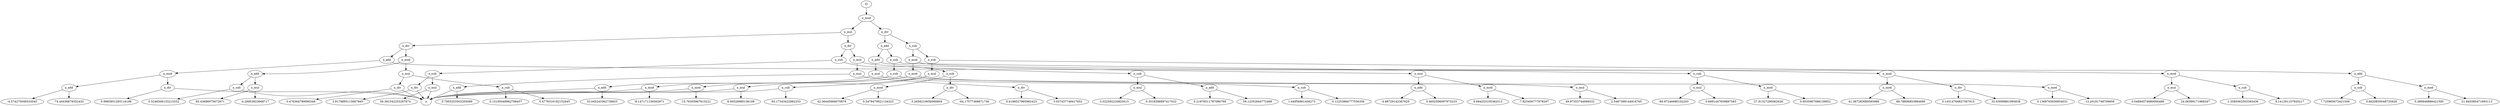  digraph G913 {
N913 [label="I3"];
N913 -> N914;
N914 [label="n_mod"];
N914 -> N915;
N915 [label="n_mul"];
N915 -> N916;
N916 [label="n_div"];
N916 -> N917;
N917 [label="n_add"];
N917 -> N918;
N918 [label="n_mod"];
N918 -> N919;
N919 [label="n_add"];
N919 -> N920;
N920 [label="-4.574275049333045"];
N919 -> N921;
N921 [label="-74.44436678352432"];
N918 -> N922;
N922 [label="n_div"];
N922 -> N923;
N923 [label="0.9983951293116198"];
N922 -> N4;
N4 [label="x"];
N917 -> N924;
N924 [label="n_add"];
N924 -> N925;
N925 [label="n_sub"];
N925 -> N926;
N926 [label="7.725965673421506"];
N925 -> N927;
N927 [label="0.6620830048735928"];
N924 -> N928;
N928 [label="n_mod"];
N928 -> N929;
N929 [label="-5.389946886421595"];
N928 -> N930;
N930 [label="-21.845585471693113"];
N916 -> N931;
N931 [label="n_mod"];
N931 -> N932;
N932 [label="n_add"];
N932 -> N933;
N933 [label="n_sub"];
N933 -> N4;
N4 [label="x"];
N933 -> N934;
N934 [label="0.5246506133215332"];
N932 -> N935;
N935 [label="n_mul"];
N935 -> N936;
N936 [label="85.43686975672671"];
N935 -> N937;
N937 [label="-4.28953923668717"];
N931 -> N938;
N938 [label="n_mul"];
N938 -> N939;
N939 [label="n_sub"];
N939 -> N940;
N940 [label="0.15195049962798457"];
N939 -> N941;
N941 [label="0.4776316192152945"];
N938 -> N942;
N942 [label="n_div"];
N942 -> N943;
N943 [label="-3.476364799090348"];
N942 -> N4;
N4 [label="x"];
N915 -> N944;
N944 [label="n_div"];
N944 -> N945;
N945 [label="n_sub"];
N945 -> N946;
N946 [label="n_sub"];
N946 -> N947;
N947 [label="n_div"];
N947 -> N948;
N948 [label="3.9178895115667665"];
N947 -> N4;
N4 [label="x"];
N946 -> N949;
N949 [label="n_mul"];
N949 -> N950;
N950 [label="56.391542255287874"];
N949 -> N4;
N4 [label="x"];
N945 -> N951;
N951 [label="n_sub"];
N951 -> N952;
N952 [label="n_mod"];
N952 -> N953;
N953 [label="42.36445666070878"];
N952 -> N954;
N954 [label="0.5478479921134323"];
N951 -> N955;
N955 [label="n_div"];
N955 -> N956;
N956 [label="-3.2658210656060804"];
N955 -> N957;
N957 [label="-64.17577368671736"];
N944 -> N958;
N958 [label="n_mul"];
N958 -> N959;
N959 [label="n_mul"];
N959 -> N960;
N960 [label="n_add"];
N960 -> N961;
N961 [label="0.7955253503205089"];
N960 -> N4;
N4 [label="x"];
N959 -> N962;
N962 [label="n_div"];
N962 -> N963;
N963 [label="0.4198527985982423"];
N962 -> N964;
N964 [label="3.037437748417652"];
N958 -> N965;
N965 [label="n_sub"];
N965 -> N966;
N966 [label="n_mul"];
N966 -> N967;
N967 [label="-3.022592220825615"];
N966 -> N968;
N968 [label="0.3518386897417032"];
N965 -> N969;
N969 [label="n_add"];
N969 -> N970;
N970 [label="0.21876511787080766"];
N969 -> N971;
N971 [label="59.12352844772468"];
N914 -> N972;
N972 [label="n_div"];
N972 -> N973;
N973 [label="n_add"];
N973 -> N974;
N974 [label="n_add"];
N974 -> N975;
N975 [label="n_mul"];
N975 -> N976;
N976 [label="n_add"];
N976 -> N977;
N977 [label="-4.88729142367629"];
N976 -> N978;
N978 [label="0.4602596097973233"];
N975 -> N979;
N979 [label="n_mod"];
N979 -> N980;
N980 [label="9.694253105362513"];
N979 -> N981;
N981 [label="-7.823456777978297"];
N974 -> N982;
N982 [label="n_mul"];
N982 -> N983;
N983 [label="n_sub"];
N983 -> N984;
N984 [label="1.44956961456273"];
N983 -> N985;
N985 [label="0.12253884777556356"];
N982 -> N986;
N986 [label="n_add"];
N986 -> N4;
N4 [label="x"];
N986 -> N987;
N987 [label="33.045243362739825"];
N973 -> N988;
N988 [label="n_sub"];
N988 -> N989;
N989 [label="n_sub"];
N989 -> N990;
N990 [label="n_mul"];
N990 -> N991;
N991 [label="49.97353744698532"];
N990 -> N992;
N992 [label="2.5487399144916765"];
N989 -> N993;
N993 [label="n_mod"];
N993 -> N994;
N994 [label="-8.147171156562871"];
N993 -> N4;
N4 [label="x"];
N988 -> N995;
N995 [label="n_sub"];
N995 -> N996;
N996 [label="n_mul"];
N996 -> N997;
N997 [label="-69.97246686102203"];
N996 -> N998;
N998 [label="0.6891447659897583"];
N995 -> N999;
N999 [label="n_mod"];
N999 -> N1000;
N1000 [label="-27.91327280062626"];
N999 -> N1001;
N1001 [label="0.9535907088139952"];
N972 -> N1002;
N1002 [label="n_sub"];
N1002 -> N1003;
N1003 [label="n_mod"];
N1003 -> N1004;
N1004 [label="n_mod"];
N1004 -> N1005;
N1005 [label="n_mod"];
N1005 -> N1006;
N1006 [label="-41.387283680565986"];
N1005 -> N1007;
N1007 [label="88.78806853984699"];
N1004 -> N1008;
N1008 [label="n_div"];
N1008 -> N1009;
N1009 [label="0.14514766827567915"];
N1008 -> N1010;
N1010 [label="32.03099861995838"];
N1003 -> N1011;
N1011 [label="n_mod"];
N1011 -> N1012;
N1012 [label="n_mod"];
N1012 -> N1013;
N1013 [label="0.1369763636854031"];
N1012 -> N1014;
N1014 [label="-12.20181748709956"];
N1011 -> N1015;
N1015 [label="n_mod"];
N1015 -> N1016;
N1016 [label="-15.76305967615221"];
N1015 -> N4;
N4 [label="x"];
N1002 -> N1017;
N1017 [label="n_sub"];
N1017 -> N1018;
N1018 [label="n_mod"];
N1018 -> N1019;
N1019 [label="n_mul"];
N1019 -> N1020;
N1020 [label="0.04894574680094488"];
N1019 -> N1021;
N1021 [label="24.06399171968347"];
N1018 -> N1022;
N1022 [label="n_sub"];
N1022 -> N1023;
N1023 [label="-1.3585063303383436"];
N1022 -> N1024;
N1024 [label="8.141291107920217"];
N1017 -> N1025;
N1025 [label="n_mul"];
N1025 -> N1026;
N1026 [label="n_mul"];
N1026 -> N1027;
N1027 [label="8.00529980136108"];
N1026 -> N4;
N4 [label="x"];
N1025 -> N1028;
N1028 [label="n_sub"];
N1028 -> N1029;
N1029 [label="-93.17343422982253"];
N1028 -> N4;
N4 [label="x"];
}
